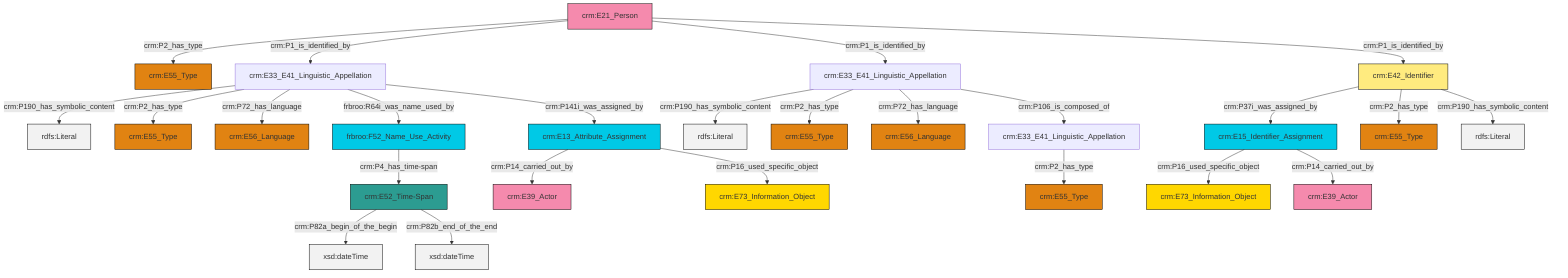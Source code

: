 graph TD
classDef Literal fill:#f2f2f2,stroke:#000000;
classDef CRM_Entity fill:#FFFFFF,stroke:#000000;
classDef Temporal_Entity fill:#00C9E6, stroke:#000000;
classDef Type fill:#E18312, stroke:#000000;
classDef Time-Span fill:#2C9C91, stroke:#000000;
classDef Appellation fill:#FFEB7F, stroke:#000000;
classDef Place fill:#008836, stroke:#000000;
classDef Persistent_Item fill:#B266B2, stroke:#000000;
classDef Conceptual_Object fill:#FFD700, stroke:#000000;
classDef Physical_Thing fill:#D2B48C, stroke:#000000;
classDef Actor fill:#f58aad, stroke:#000000;
classDef PC_Classes fill:#4ce600, stroke:#000000;
classDef Multi fill:#cccccc,stroke:#000000;

0["crm:E33_E41_Linguistic_Appellation"]:::Default -->|crm:P2_has_type| 1["crm:E55_Type"]:::Type
10["crm:E42_Identifier"]:::Appellation -->|crm:P37i_was_assigned_by| 11["crm:E15_Identifier_Assignment"]:::Temporal_Entity
11["crm:E15_Identifier_Assignment"]:::Temporal_Entity -->|crm:P16_used_specific_object| 12["crm:E73_Information_Object"]:::Conceptual_Object
18["frbroo:F52_Name_Use_Activity"]:::Temporal_Entity -->|crm:P4_has_time-span| 19["crm:E52_Time-Span"]:::Time-Span
10["crm:E42_Identifier"]:::Appellation -->|crm:P2_has_type| 21["crm:E55_Type"]:::Type
8["crm:E33_E41_Linguistic_Appellation"]:::Default -->|crm:P190_has_symbolic_content| 23[rdfs:Literal]:::Literal
19["crm:E52_Time-Span"]:::Time-Span -->|crm:P82a_begin_of_the_begin| 24[xsd:dateTime]:::Literal
26["crm:E21_Person"]:::Actor -->|crm:P2_has_type| 27["crm:E55_Type"]:::Type
26["crm:E21_Person"]:::Actor -->|crm:P1_is_identified_by| 8["crm:E33_E41_Linguistic_Appellation"]:::Default
29["crm:E33_E41_Linguistic_Appellation"]:::Default -->|crm:P190_has_symbolic_content| 30[rdfs:Literal]:::Literal
11["crm:E15_Identifier_Assignment"]:::Temporal_Entity -->|crm:P14_carried_out_by| 6["crm:E39_Actor"]:::Actor
8["crm:E33_E41_Linguistic_Appellation"]:::Default -->|crm:P2_has_type| 2["crm:E55_Type"]:::Type
29["crm:E33_E41_Linguistic_Appellation"]:::Default -->|crm:P2_has_type| 36["crm:E55_Type"]:::Type
10["crm:E42_Identifier"]:::Appellation -->|crm:P190_has_symbolic_content| 38[rdfs:Literal]:::Literal
8["crm:E33_E41_Linguistic_Appellation"]:::Default -->|crm:P72_has_language| 14["crm:E56_Language"]:::Type
32["crm:E13_Attribute_Assignment"]:::Temporal_Entity -->|crm:P14_carried_out_by| 16["crm:E39_Actor"]:::Actor
26["crm:E21_Person"]:::Actor -->|crm:P1_is_identified_by| 29["crm:E33_E41_Linguistic_Appellation"]:::Default
29["crm:E33_E41_Linguistic_Appellation"]:::Default -->|crm:P72_has_language| 4["crm:E56_Language"]:::Type
32["crm:E13_Attribute_Assignment"]:::Temporal_Entity -->|crm:P16_used_specific_object| 39["crm:E73_Information_Object"]:::Conceptual_Object
26["crm:E21_Person"]:::Actor -->|crm:P1_is_identified_by| 10["crm:E42_Identifier"]:::Appellation
8["crm:E33_E41_Linguistic_Appellation"]:::Default -->|frbroo:R64i_was_name_used_by| 18["frbroo:F52_Name_Use_Activity"]:::Temporal_Entity
19["crm:E52_Time-Span"]:::Time-Span -->|crm:P82b_end_of_the_end| 42[xsd:dateTime]:::Literal
8["crm:E33_E41_Linguistic_Appellation"]:::Default -->|crm:P141i_was_assigned_by| 32["crm:E13_Attribute_Assignment"]:::Temporal_Entity
29["crm:E33_E41_Linguistic_Appellation"]:::Default -->|crm:P106_is_composed_of| 0["crm:E33_E41_Linguistic_Appellation"]:::Default